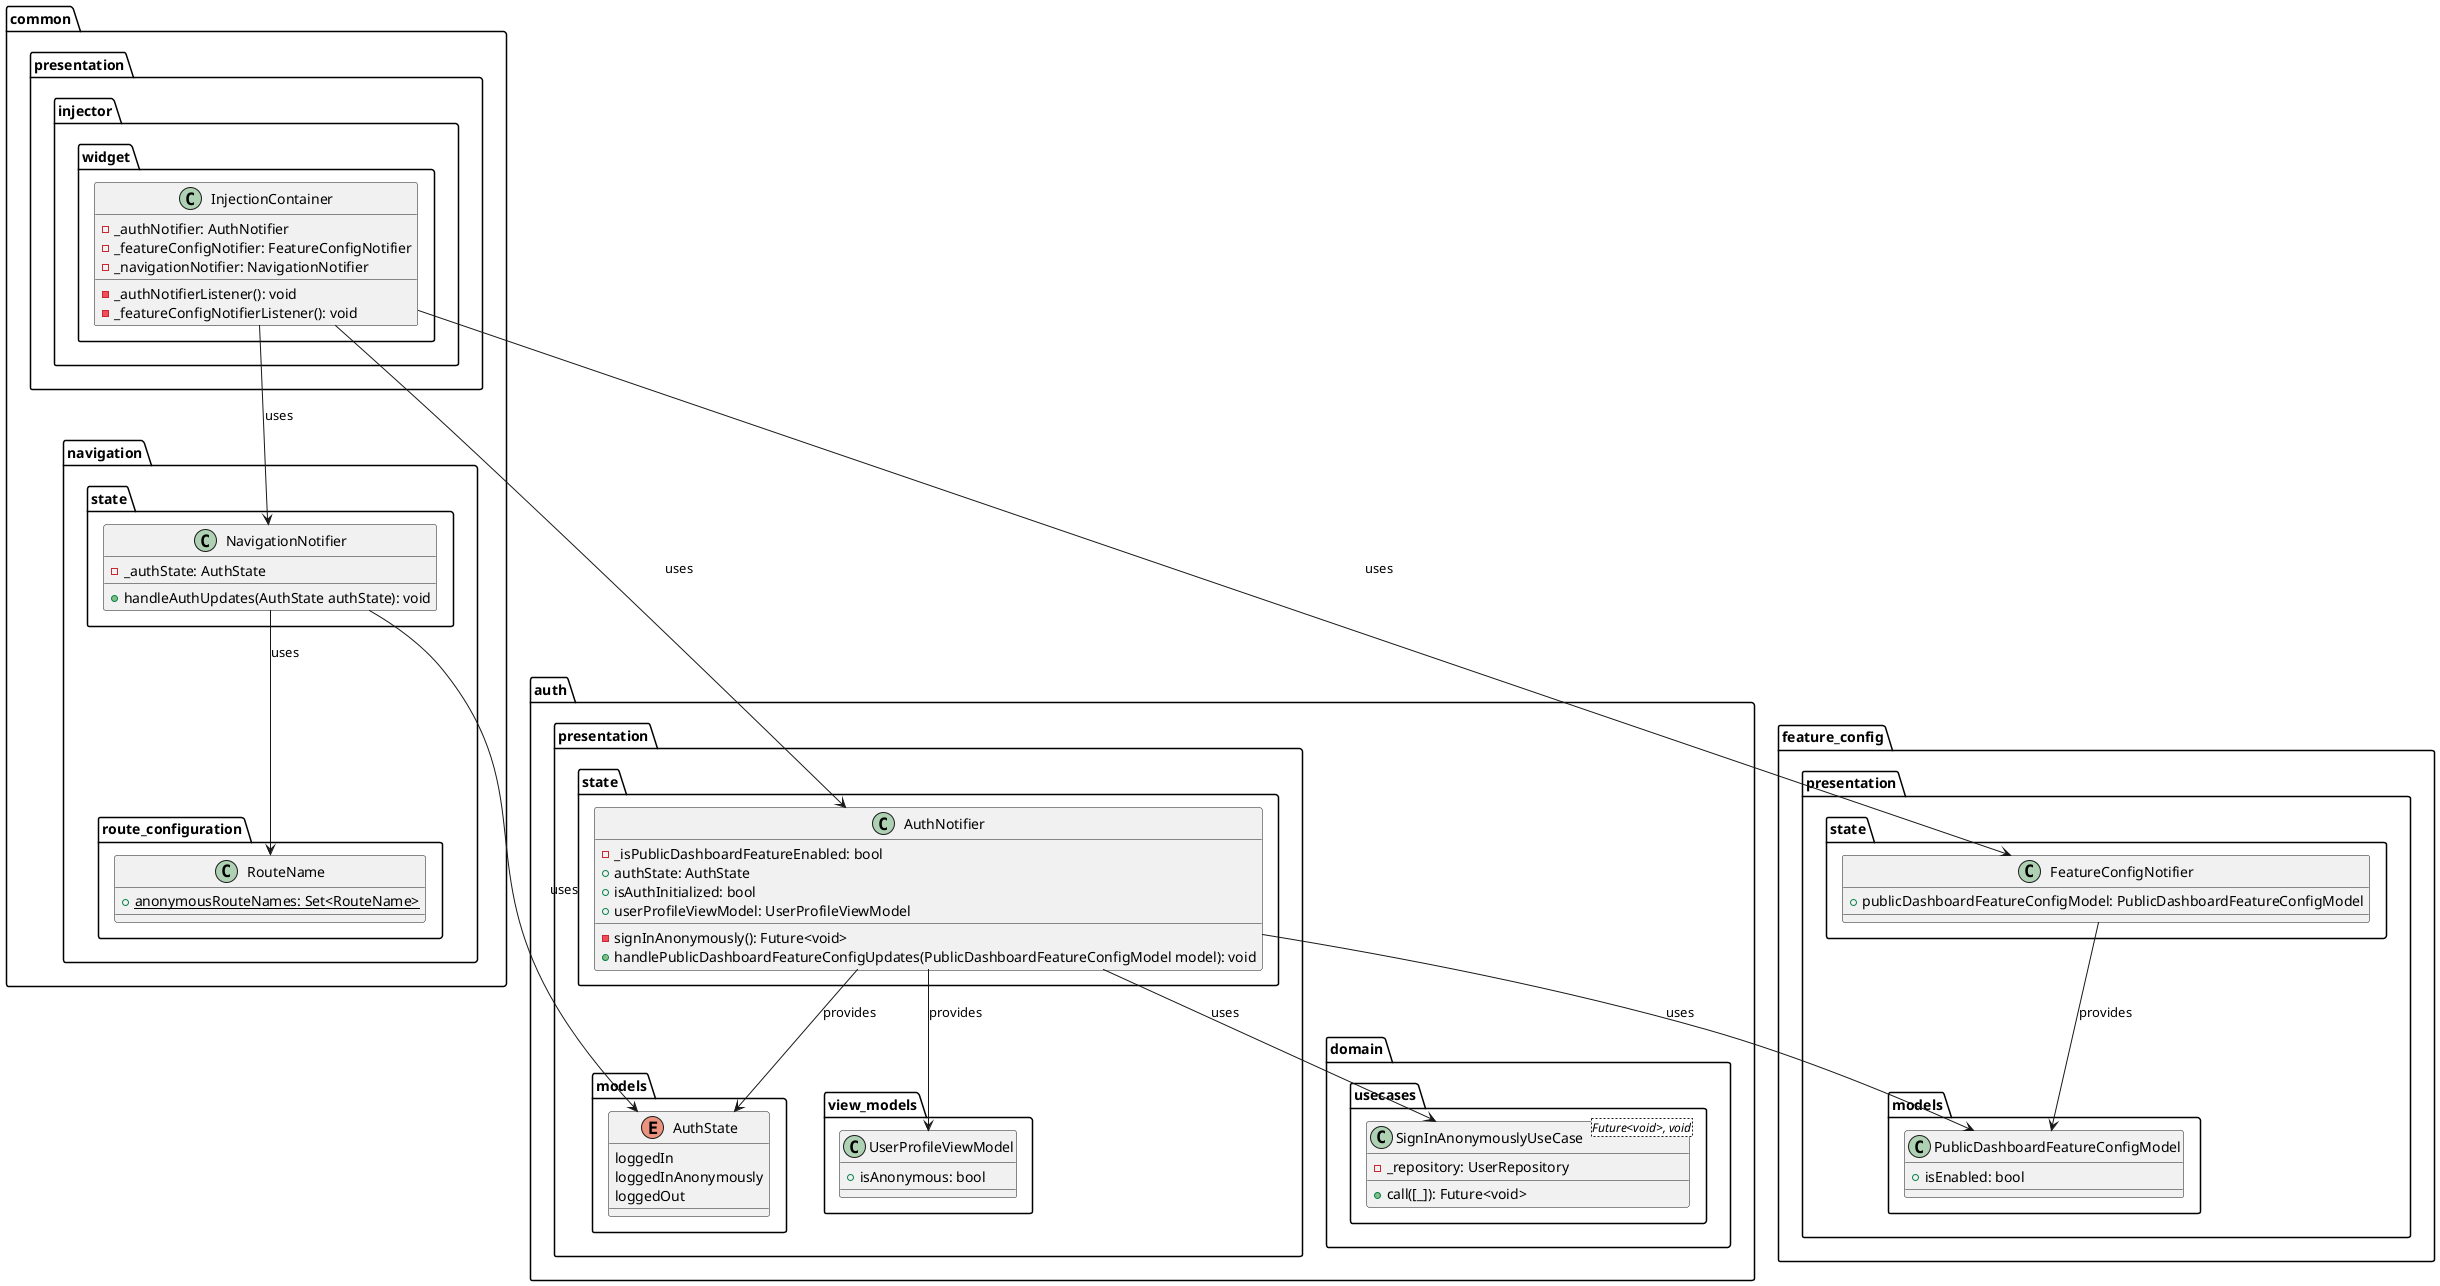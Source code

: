 @startuml public_dashboard_class_diagram

package auth {
    package presentation as auth_presentation{
        package view_models as auth_view_models {
            class UserProfileViewModel {
                + isAnonymous: bool
            }
        }

        package models as auth_models {
            enum AuthState {
                 loggedIn
                 loggedInAnonymously
                 loggedOut
            }
        }

        package state as auth_state {
            class AuthNotifier {
                - _isPublicDashboardFeatureEnabled: bool
                + authState: AuthState
                + isAuthInitialized: bool
                + userProfileViewModel: UserProfileViewModel
                - signInAnonymously(): Future<void>
                + handlePublicDashboardFeatureConfigUpdates(PublicDashboardFeatureConfigModel model): void
            }
        }
    }

    package domain.usecases {
        class SignInAnonymouslyUseCase<Future<void>, void> {
            - _repository: UserRepository
            + call([_]): Future<void>
        }
    }
}

package feature_config.presentation {
    package models as feature_config_models {
        class PublicDashboardFeatureConfigModel {
            + isEnabled: bool
        }
    }

    package state as feature_config_state{
        class FeatureConfigNotifier {
            + publicDashboardFeatureConfigModel: PublicDashboardFeatureConfigModel
        }
    }
}

package common.navigation {
    package state as navigation_state {
        class NavigationNotifier {
            - _authState: AuthState
            + handleAuthUpdates(AuthState authState): void
        }
    }

    package route_configuration {
        class RouteName {
            + {static} anonymousRouteNames: Set<RouteName>
        }
    }
}

package common.presentation.injector.widget {
    class InjectionContainer {
        - _authNotifier: AuthNotifier
        - _featureConfigNotifier: FeatureConfigNotifier
        - _navigationNotifier: NavigationNotifier
        - _authNotifierListener(): void
        - _featureConfigNotifierListener(): void
    }
}

InjectionContainer --> AuthNotifier: uses
InjectionContainer --> FeatureConfigNotifier: uses
InjectionContainer --> NavigationNotifier: uses
NavigationNotifier --> RouteName: uses
NavigationNotifier ---> AuthState: uses
AuthNotifier --> SignInAnonymouslyUseCase: uses
AuthNotifier --> AuthState: provides
AuthNotifier --> UserProfileViewModel: provides
AuthNotifier --> PublicDashboardFeatureConfigModel: uses
FeatureConfigNotifier --> PublicDashboardFeatureConfigModel: provides

@enduml